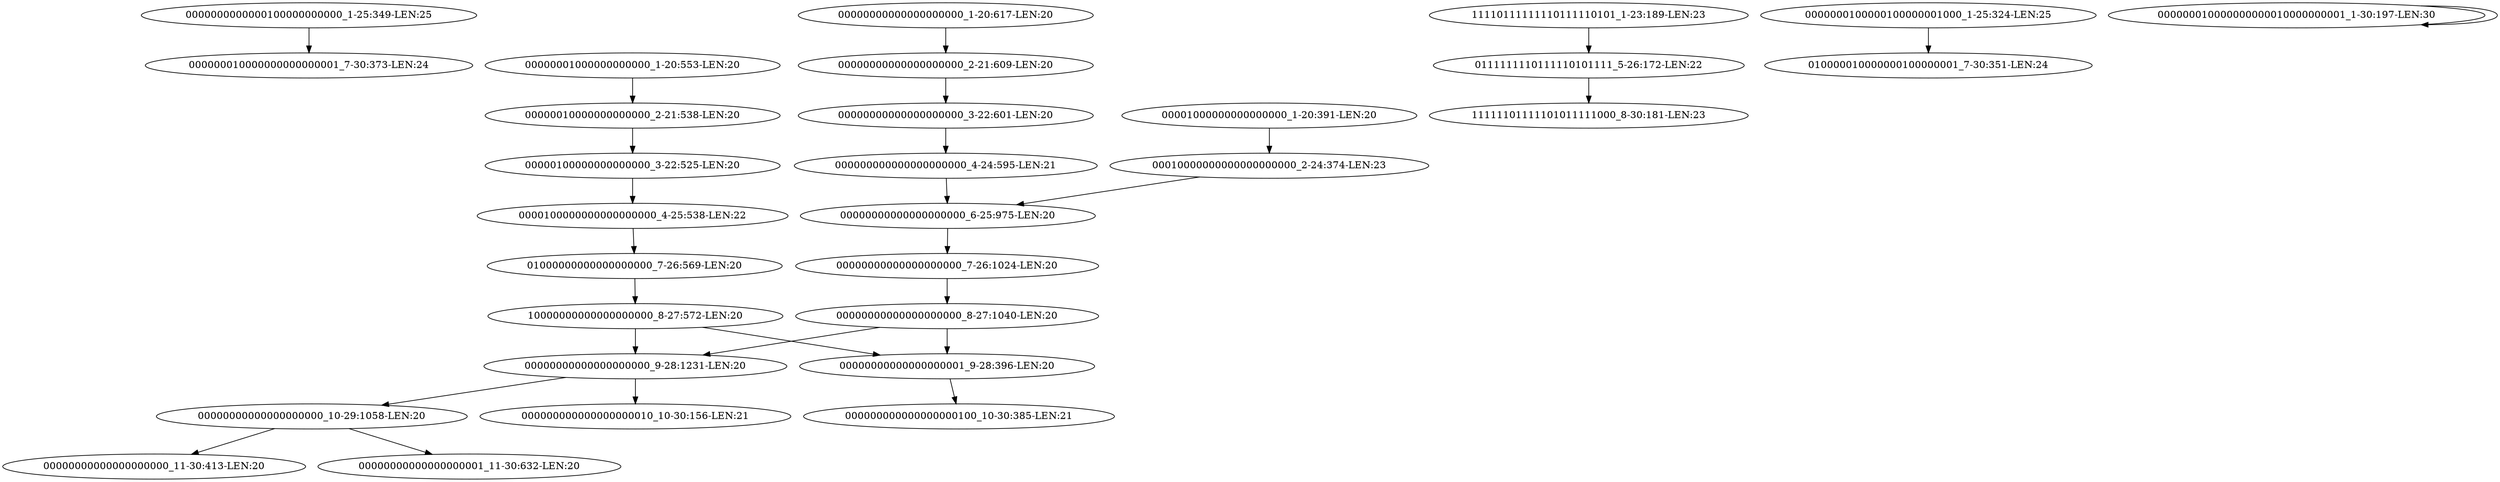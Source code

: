 digraph G {
    "0000000000000100000000000_1-25:349-LEN:25" -> "000000010000000000000001_7-30:373-LEN:24";
    "00000000000000000000_2-21:609-LEN:20" -> "00000000000000000000_3-22:601-LEN:20";
    "0111111110111110101111_5-26:172-LEN:22" -> "11111101111101011111000_8-30:181-LEN:23";
    "10000000000000000000_8-27:572-LEN:20" -> "00000000000000000000_9-28:1231-LEN:20";
    "10000000000000000000_8-27:572-LEN:20" -> "00000000000000000001_9-28:396-LEN:20";
    "00000000000000000000_8-27:1040-LEN:20" -> "00000000000000000000_9-28:1231-LEN:20";
    "00000000000000000000_8-27:1040-LEN:20" -> "00000000000000000001_9-28:396-LEN:20";
    "00000000000000000000_6-25:975-LEN:20" -> "00000000000000000000_7-26:1024-LEN:20";
    "00000000000000000000_9-28:1231-LEN:20" -> "000000000000000000010_10-30:156-LEN:21";
    "00000000000000000000_9-28:1231-LEN:20" -> "00000000000000000000_10-29:1058-LEN:20";
    "0000100000000000000000_4-25:538-LEN:22" -> "01000000000000000000_7-26:569-LEN:20";
    "0000000100000100000001000_1-25:324-LEN:25" -> "010000010000000100000001_7-30:351-LEN:24";
    "00001000000000000000_1-20:391-LEN:20" -> "00010000000000000000000_2-24:374-LEN:23";
    "000000000000000000000_4-24:595-LEN:21" -> "00000000000000000000_6-25:975-LEN:20";
    "00000000000000000000_7-26:1024-LEN:20" -> "00000000000000000000_8-27:1040-LEN:20";
    "01000000000000000000_7-26:569-LEN:20" -> "10000000000000000000_8-27:572-LEN:20";
    "00000000000000000000_3-22:601-LEN:20" -> "000000000000000000000_4-24:595-LEN:21";
    "00000000000000000001_9-28:396-LEN:20" -> "000000000000000000100_10-30:385-LEN:21";
    "00000100000000000000_3-22:525-LEN:20" -> "0000100000000000000000_4-25:538-LEN:22";
    "00000001000000000000_1-20:553-LEN:20" -> "00000010000000000000_2-21:538-LEN:20";
    "00000010000000000000_2-21:538-LEN:20" -> "00000100000000000000_3-22:525-LEN:20";
    "00000000000000000000_10-29:1058-LEN:20" -> "00000000000000000000_11-30:413-LEN:20";
    "00000000000000000000_10-29:1058-LEN:20" -> "00000000000000000001_11-30:632-LEN:20";
    "00010000000000000000000_2-24:374-LEN:23" -> "00000000000000000000_6-25:975-LEN:20";
    "000000010000000000010000000001_1-30:197-LEN:30" -> "000000010000000000010000000001_1-30:197-LEN:30";
    "11110111111110111110101_1-23:189-LEN:23" -> "0111111110111110101111_5-26:172-LEN:22";
    "00000000000000000000_1-20:617-LEN:20" -> "00000000000000000000_2-21:609-LEN:20";
}
